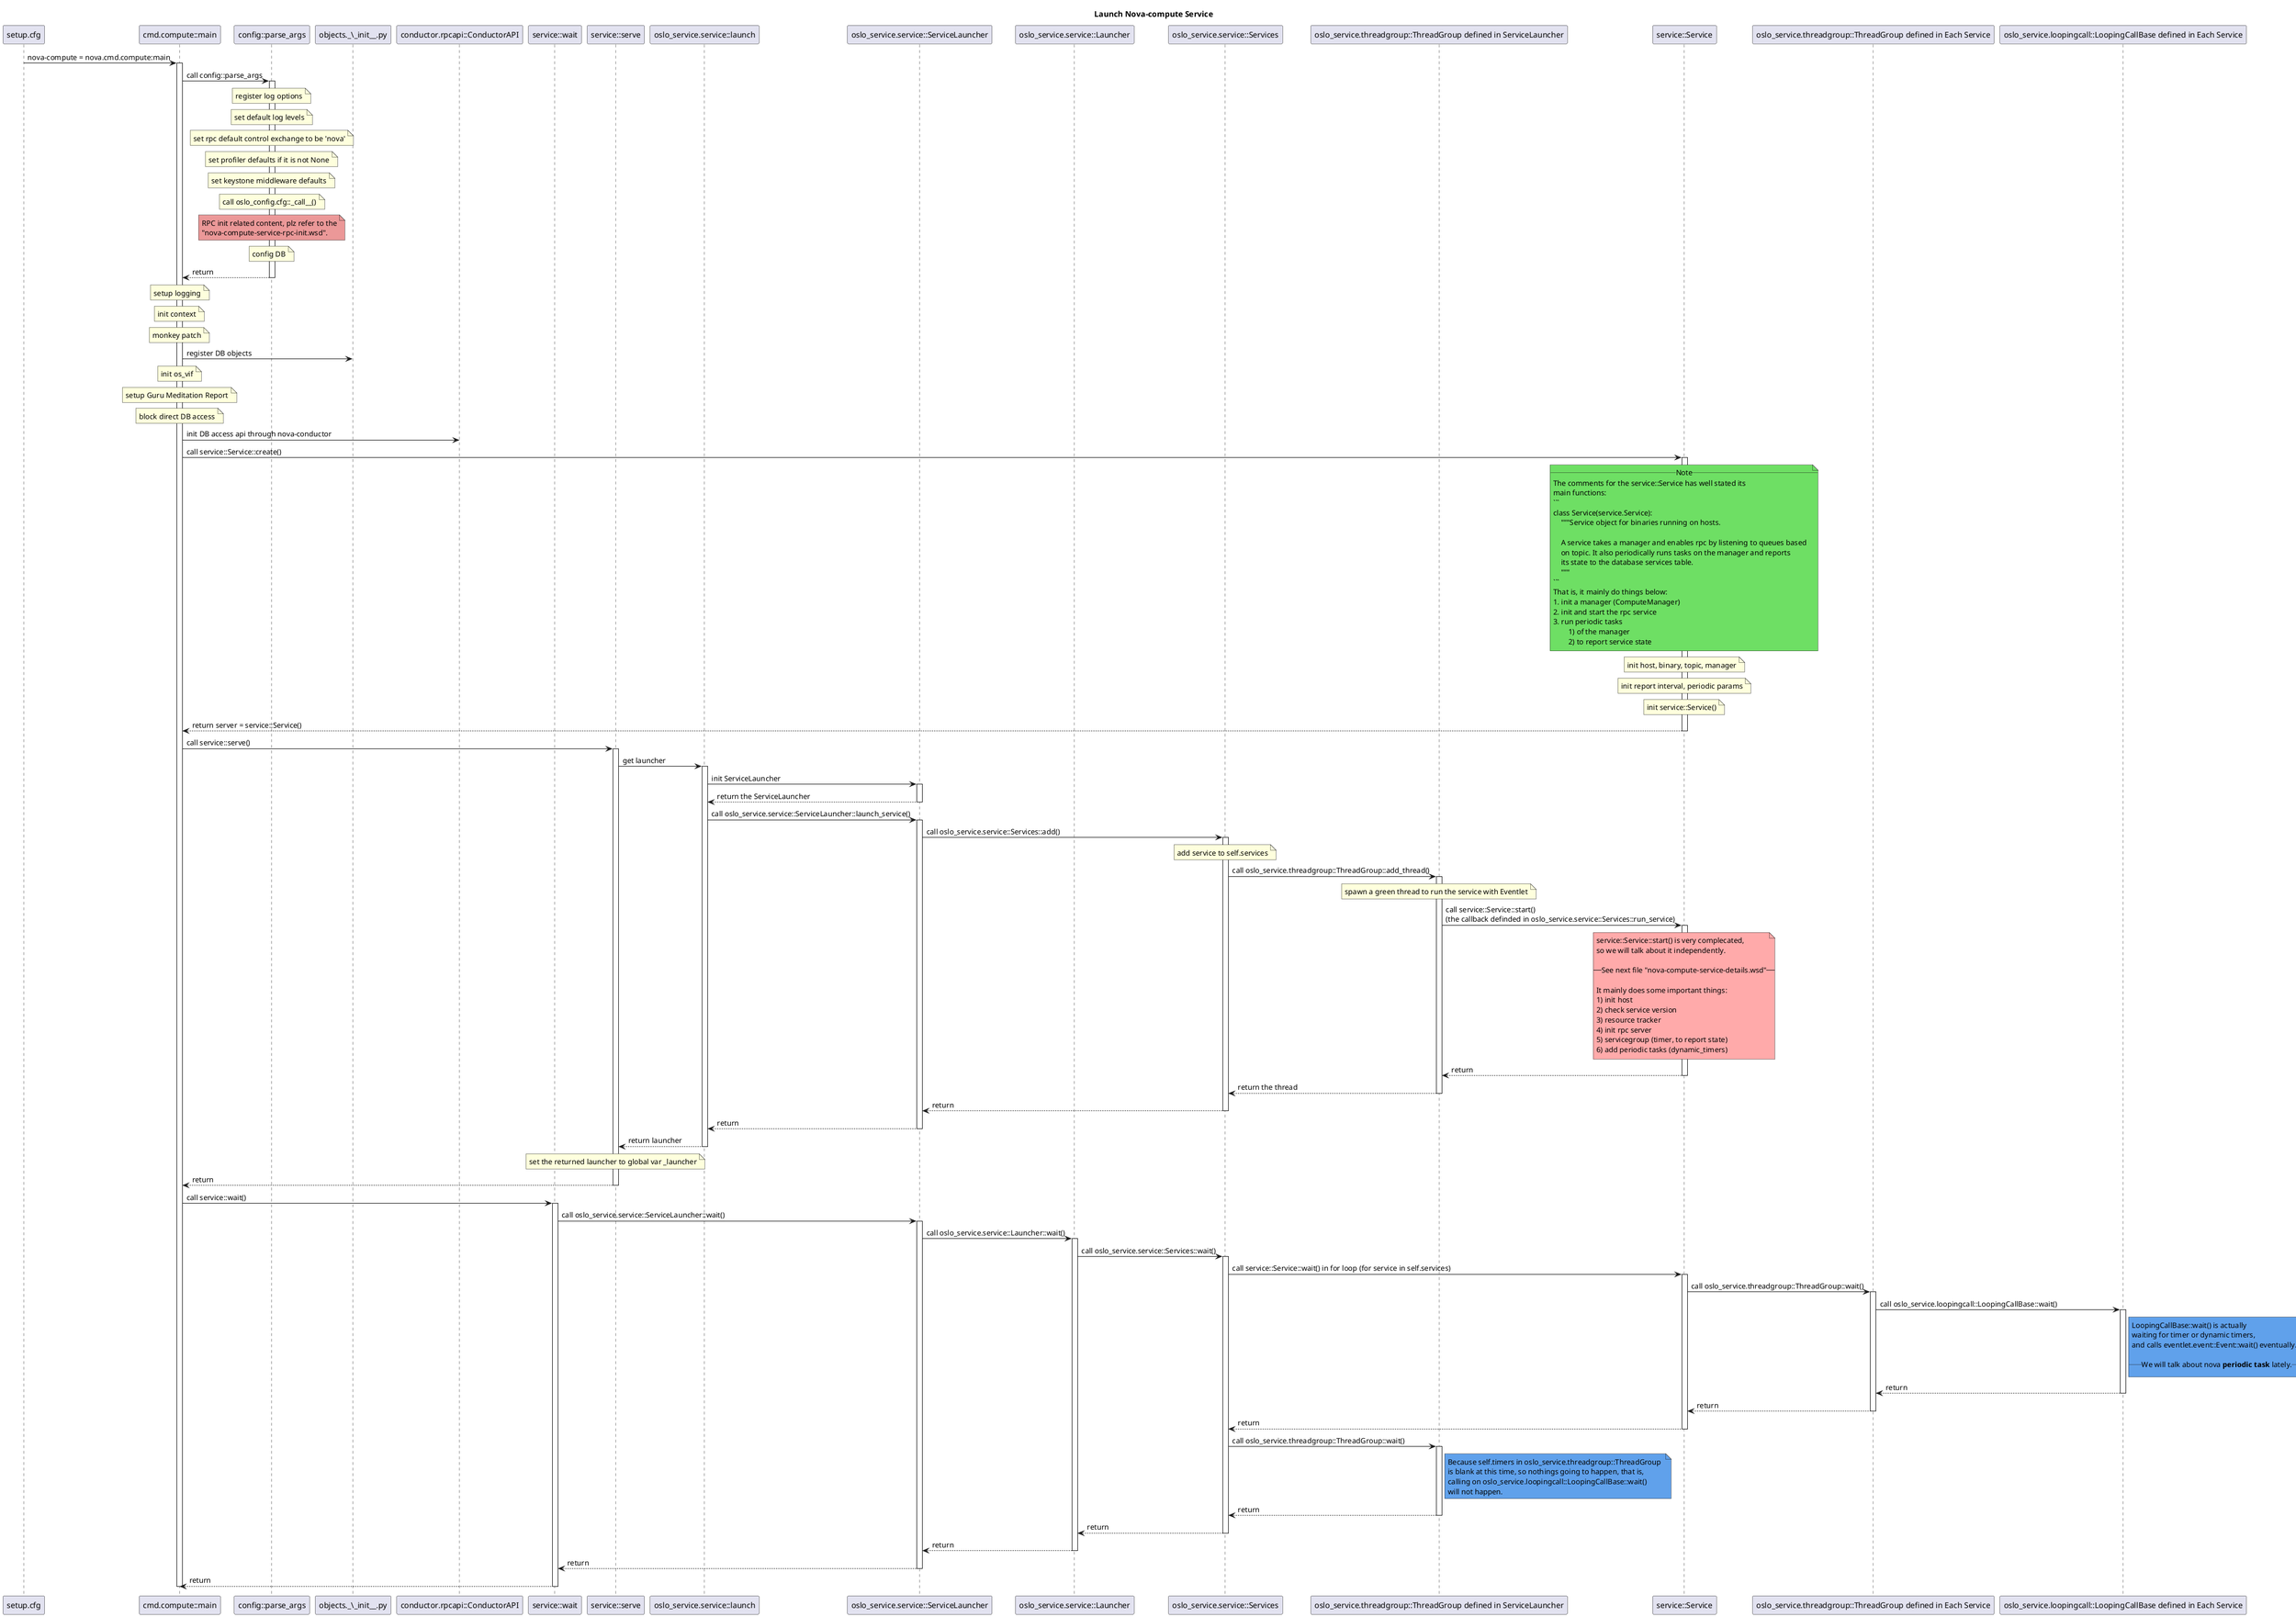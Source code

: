 @startuml

title Launch Nova-compute Service

participant "setup.cfg"
participant main as "cmd.compute::main"
participant config_parse_args as "config::parse_args"
participant "objects._\_init__.py"
participant "conductor.rpcapi::ConductorAPI"
participant "service::wait"
participant "service::serve"
participant oslo_ser_launch as "oslo_service.service::launch"
participant oslo_ser_serlauncher as "oslo_service.service::ServiceLauncher"
participant oslo_ser_launcher as "oslo_service.service::Launcher"
participant oslo_ser_services as "oslo_service.service::Services"
participant oslo_ser_thrgroup_for_serlauncher as "oslo_service.threadgroup::ThreadGroup defined in ServiceLauncher"
participant "service::Service"
participant oslo_ser_thrgroup_for_each_service as "oslo_service.threadgroup::ThreadGroup defined in Each Service"
participant oslo_loopingcall_for_each_service as "oslo_service.loopingcall::LoopingCallBase defined in Each Service"

"setup.cfg"->main: nova-compute = nova.cmd.compute:main

activate main
main->config_parse_args: call config::parse_args

activate config_parse_args
note over config_parse_args: register log options
note over config_parse_args: set default log levels
note over config_parse_args: set rpc default control exchange to be 'nova'
note over config_parse_args: set profiler defaults if it is not None
note over config_parse_args: set keystone middleware defaults
note over config_parse_args: call oslo_config.cfg::_\_call__()

note over config_parse_args #EB9898
RPC init related content, plz refer to the
"nova-compute-service-rpc-init.wsd".
end note

note over config_parse_args: config DB

config_parse_args-->main: return
deactivate config_parse_args

note over main: setup logging
note over main: init context
note over main: monkey patch

main->"objects._\_init__.py": register DB objects

note over main: init os_vif
note over main: setup Guru Meditation Report
note over main: block direct DB access
main->"conductor.rpcapi::ConductorAPI": init DB access api through nova-conductor

' Create service ====
main->"service::Service": call service::Service::create()

activate "service::Service"
note over "service::Service" #6EDF64
__Note__
The comments for the service::Service has well stated its
main functions:
```
class Service(service.Service):
    """Service object for binaries running on hosts.

    A service takes a manager and enables rpc by listening to queues based
    on topic. It also periodically runs tasks on the manager and reports
    its state to the database services table.
    """
```
That is, it mainly do things below:
1. init a manager (ComputeManager)
2. init and start the rpc service
3. run periodic tasks 
	1) of the manager
	2) to report service state
end note
note over "service::Service": init host, binary, topic, manager
note over "service::Service": init report interval, periodic params
note over "service::Service": init service::Service()

"service::Service"-->main: return server = service::Service()
deactivate "service::Service"

' Serve service ====
main->"service::serve": call service::serve()

activate "service::serve"
"service::serve"->oslo_ser_launch: get launcher

activate oslo_ser_launch
oslo_ser_launch->oslo_ser_serlauncher: init ServiceLauncher

activate oslo_ser_serlauncher
oslo_ser_serlauncher-->oslo_ser_launch: return the ServiceLauncher
deactivate oslo_ser_serlauncher

oslo_ser_launch->oslo_ser_serlauncher: call oslo_service.service::ServiceLauncher::launch_service()

activate oslo_ser_serlauncher
oslo_ser_serlauncher->oslo_ser_services: call oslo_service.service::Services::add()
note over oslo_ser_services: add service to self.services

activate oslo_ser_services
oslo_ser_services->oslo_ser_thrgroup_for_serlauncher: call oslo_service.threadgroup::ThreadGroup::add_thread()

activate oslo_ser_thrgroup_for_serlauncher
note over oslo_ser_thrgroup_for_serlauncher: spawn a green thread to run the service with Eventlet
oslo_ser_thrgroup_for_serlauncher->"service::Service": call service::Service::start() \n(the callback definded in oslo_service.service::Services::run_service)

activate "service::Service"
note over "service::Service" #FFAAAA
service::Service::start() is very complecated, 
so we will talk about it independently.

--See next file "nova-compute-service-details.wsd"--

It mainly does some important things:
1) init host
2) check service version
3) resource tracker
4) init rpc server
5) servicegroup (timer, to report state)
6) add periodic tasks (dynamic_timers)
end note
"service::Service"-->oslo_ser_thrgroup_for_serlauncher: return
deactivate "service::Service"

oslo_ser_thrgroup_for_serlauncher-->oslo_ser_services: return the thread
deactivate oslo_ser_thrgroup_for_serlauncher

oslo_ser_services-->oslo_ser_serlauncher: return
deactivate oslo_ser_services

oslo_ser_serlauncher-->oslo_ser_launch: return
deactivate oslo_ser_serlauncher

oslo_ser_launch-->"service::serve": return launcher
deactivate oslo_ser_launch

note over "service::serve": set the returned launcher to global var _launcher
"service::serve"-->main: return
deactivate "service::serve"

' Wait service ====
main->"service::wait": call service::wait()

activate "service::wait"
"service::wait"->oslo_ser_serlauncher: call oslo_service.service::ServiceLauncher::wait()

activate oslo_ser_serlauncher
oslo_ser_serlauncher->oslo_ser_launcher: call oslo_service.service::Launcher::wait()

activate oslo_ser_launcher
oslo_ser_launcher->oslo_ser_services: call oslo_service.service::Services::wait()

activate oslo_ser_services
oslo_ser_services->"service::Service": call service::Service::wait() in for loop (for service in self.services)

activate "service::Service"
"service::Service"->oslo_ser_thrgroup_for_each_service: call oslo_service.threadgroup::ThreadGroup::wait()

activate oslo_ser_thrgroup_for_each_service
oslo_ser_thrgroup_for_each_service->oslo_loopingcall_for_each_service: call oslo_service.loopingcall::LoopingCallBase::wait()

activate oslo_loopingcall_for_each_service
note right of oslo_loopingcall_for_each_service #60A1EB
LoopingCallBase::wait() is actually 
waiting for timer or dynamic timers, 
and calls eventlet.event::Event::wait() eventually.

__We will talk about nova **periodic task** lately.__
end note
oslo_loopingcall_for_each_service-->oslo_ser_thrgroup_for_each_service: return
deactivate oslo_loopingcall_for_each_service

oslo_ser_thrgroup_for_each_service-->"service::Service": return
deactivate oslo_ser_thrgroup_for_each_service

"service::Service"-->oslo_ser_services: return
deactivate "service::Service"

' activate oslo_ser_services
oslo_ser_services->oslo_ser_thrgroup_for_serlauncher: call oslo_service.threadgroup::ThreadGroup::wait()

activate oslo_ser_thrgroup_for_serlauncher
note right of oslo_ser_thrgroup_for_serlauncher #60A1EB
Because self.timers in oslo_service.threadgroup::ThreadGroup 
is blank at this time, so nothings going to happen, that is,
calling on oslo_service.loopingcall::LoopingCallBase::wait()
will not happen.
end note

oslo_ser_thrgroup_for_serlauncher-->oslo_ser_services: return
deactivate oslo_ser_thrgroup_for_serlauncher

oslo_ser_services-->oslo_ser_launcher: return
deactivate oslo_ser_services

oslo_ser_launcher-->oslo_ser_serlauncher: return
deactivate oslo_ser_launcher

oslo_ser_serlauncher-->"service::wait": return
deactivate oslo_ser_serlauncher

"service::wait"-->main: return
deactivate "service::wait"

deactivate main

@enduml
